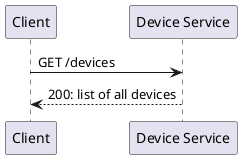 @startuml GetDevices
Client -> "Device Service": GET /devices
Client <-- "Device Service": 200: list of all devices
@enduml